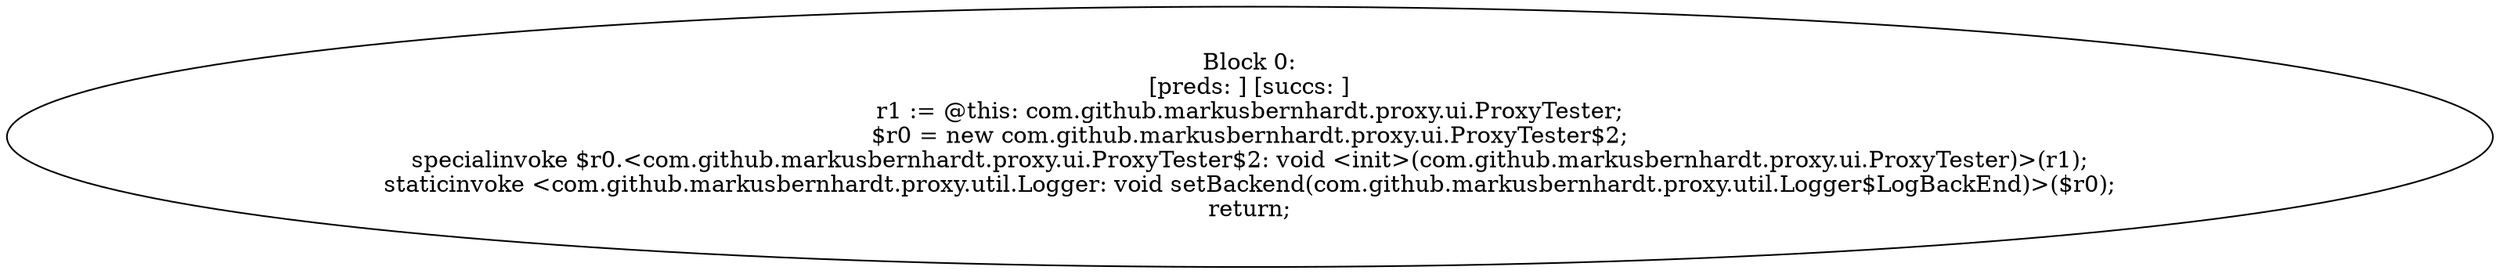 digraph "unitGraph" {
    "Block 0:
[preds: ] [succs: ]
r1 := @this: com.github.markusbernhardt.proxy.ui.ProxyTester;
$r0 = new com.github.markusbernhardt.proxy.ui.ProxyTester$2;
specialinvoke $r0.<com.github.markusbernhardt.proxy.ui.ProxyTester$2: void <init>(com.github.markusbernhardt.proxy.ui.ProxyTester)>(r1);
staticinvoke <com.github.markusbernhardt.proxy.util.Logger: void setBackend(com.github.markusbernhardt.proxy.util.Logger$LogBackEnd)>($r0);
return;
"
}
